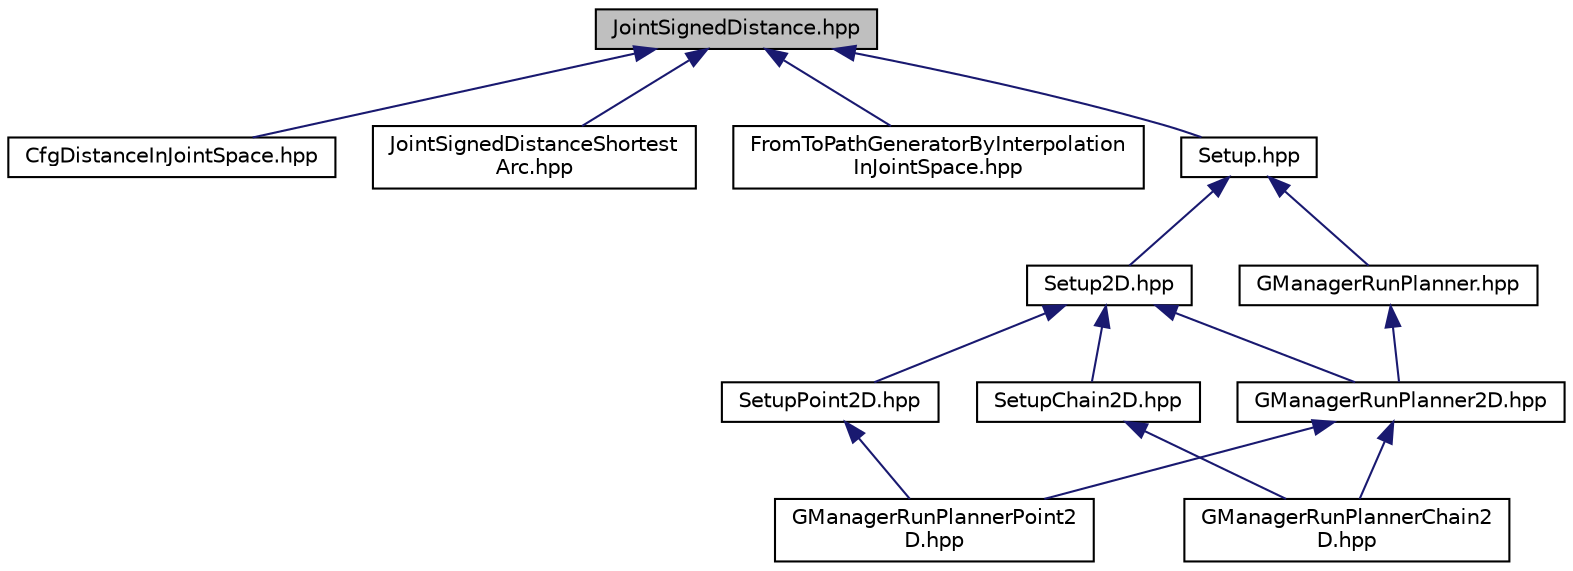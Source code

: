 digraph "JointSignedDistance.hpp"
{
  bgcolor="transparent";
  edge [fontname="Helvetica",fontsize="10",labelfontname="Helvetica",labelfontsize="10"];
  node [fontname="Helvetica",fontsize="10",shape=record];
  Node1 [label="JointSignedDistance.hpp",height=0.2,width=0.4,color="black", fillcolor="grey75", style="filled", fontcolor="black"];
  Node1 -> Node2 [dir="back",color="midnightblue",fontsize="10",style="solid",fontname="Helvetica"];
  Node2 [label="CfgDistanceInJointSpace.hpp",height=0.2,width=0.4,color="black",URL="$CfgDistanceInJointSpace_8hpp.html"];
  Node1 -> Node3 [dir="back",color="midnightblue",fontsize="10",style="solid",fontname="Helvetica"];
  Node3 [label="JointSignedDistanceShortest\lArc.hpp",height=0.2,width=0.4,color="black",URL="$JointSignedDistanceShortestArc_8hpp.html"];
  Node1 -> Node4 [dir="back",color="midnightblue",fontsize="10",style="solid",fontname="Helvetica"];
  Node4 [label="FromToPathGeneratorByInterpolation\lInJointSpace.hpp",height=0.2,width=0.4,color="black",URL="$FromToPathGeneratorByInterpolationInJointSpace_8hpp.html"];
  Node1 -> Node5 [dir="back",color="midnightblue",fontsize="10",style="solid",fontname="Helvetica"];
  Node5 [label="Setup.hpp",height=0.2,width=0.4,color="black",URL="$Setup_8hpp.html"];
  Node5 -> Node6 [dir="back",color="midnightblue",fontsize="10",style="solid",fontname="Helvetica"];
  Node6 [label="GManagerRunPlanner.hpp",height=0.2,width=0.4,color="black",URL="$GManagerRunPlanner_8hpp.html"];
  Node6 -> Node7 [dir="back",color="midnightblue",fontsize="10",style="solid",fontname="Helvetica"];
  Node7 [label="GManagerRunPlanner2D.hpp",height=0.2,width=0.4,color="black",URL="$GManagerRunPlanner2D_8hpp.html"];
  Node7 -> Node8 [dir="back",color="midnightblue",fontsize="10",style="solid",fontname="Helvetica"];
  Node8 [label="GManagerRunPlannerChain2\lD.hpp",height=0.2,width=0.4,color="black",URL="$GManagerRunPlannerChain2D_8hpp.html"];
  Node7 -> Node9 [dir="back",color="midnightblue",fontsize="10",style="solid",fontname="Helvetica"];
  Node9 [label="GManagerRunPlannerPoint2\lD.hpp",height=0.2,width=0.4,color="black",URL="$GManagerRunPlannerPoint2D_8hpp.html"];
  Node5 -> Node10 [dir="back",color="midnightblue",fontsize="10",style="solid",fontname="Helvetica"];
  Node10 [label="Setup2D.hpp",height=0.2,width=0.4,color="black",URL="$Setup2D_8hpp.html"];
  Node10 -> Node7 [dir="back",color="midnightblue",fontsize="10",style="solid",fontname="Helvetica"];
  Node10 -> Node11 [dir="back",color="midnightblue",fontsize="10",style="solid",fontname="Helvetica"];
  Node11 [label="SetupChain2D.hpp",height=0.2,width=0.4,color="black",URL="$SetupChain2D_8hpp.html"];
  Node11 -> Node8 [dir="back",color="midnightblue",fontsize="10",style="solid",fontname="Helvetica"];
  Node10 -> Node12 [dir="back",color="midnightblue",fontsize="10",style="solid",fontname="Helvetica"];
  Node12 [label="SetupPoint2D.hpp",height=0.2,width=0.4,color="black",URL="$SetupPoint2D_8hpp.html"];
  Node12 -> Node9 [dir="back",color="midnightblue",fontsize="10",style="solid",fontname="Helvetica"];
}
